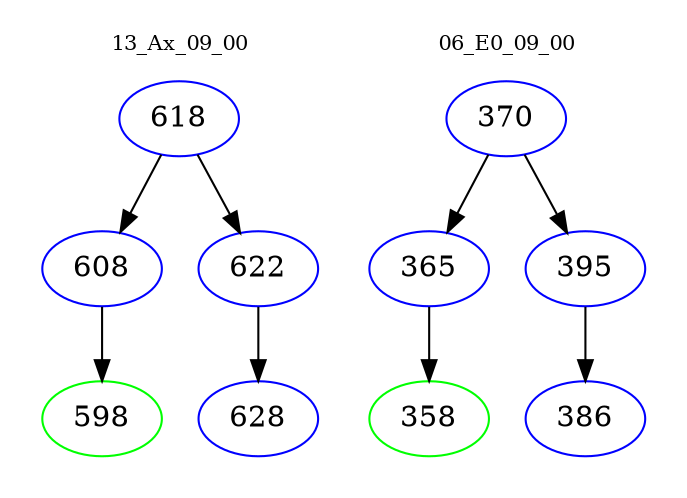 digraph{
subgraph cluster_0 {
color = white
label = "13_Ax_09_00";
fontsize=10;
T0_618 [label="618", color="blue"]
T0_618 -> T0_608 [color="black"]
T0_608 [label="608", color="blue"]
T0_608 -> T0_598 [color="black"]
T0_598 [label="598", color="green"]
T0_618 -> T0_622 [color="black"]
T0_622 [label="622", color="blue"]
T0_622 -> T0_628 [color="black"]
T0_628 [label="628", color="blue"]
}
subgraph cluster_1 {
color = white
label = "06_E0_09_00";
fontsize=10;
T1_370 [label="370", color="blue"]
T1_370 -> T1_365 [color="black"]
T1_365 [label="365", color="blue"]
T1_365 -> T1_358 [color="black"]
T1_358 [label="358", color="green"]
T1_370 -> T1_395 [color="black"]
T1_395 [label="395", color="blue"]
T1_395 -> T1_386 [color="black"]
T1_386 [label="386", color="blue"]
}
}
